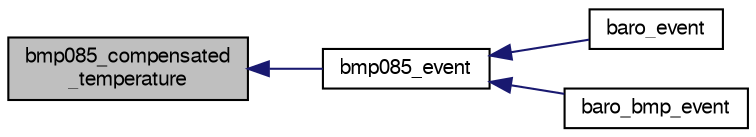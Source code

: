 digraph "bmp085_compensated_temperature"
{
  edge [fontname="FreeSans",fontsize="10",labelfontname="FreeSans",labelfontsize="10"];
  node [fontname="FreeSans",fontsize="10",shape=record];
  rankdir="LR";
  Node1 [label="bmp085_compensated\l_temperature",height=0.2,width=0.4,color="black", fillcolor="grey75", style="filled", fontcolor="black"];
  Node1 -> Node2 [dir="back",color="midnightblue",fontsize="10",style="solid",fontname="FreeSans"];
  Node2 [label="bmp085_event",height=0.2,width=0.4,color="black", fillcolor="white", style="filled",URL="$bmp085_8h.html#a378f5eb4f4ed5e17c6f13e3dc4629842"];
  Node2 -> Node3 [dir="back",color="midnightblue",fontsize="10",style="solid",fontname="FreeSans"];
  Node3 [label="baro_event",height=0.2,width=0.4,color="black", fillcolor="white", style="filled",URL="$lia_2baro__board_8c.html#a35cf6cc4a308999840a583900a3d35ff"];
  Node2 -> Node4 [dir="back",color="midnightblue",fontsize="10",style="solid",fontname="FreeSans"];
  Node4 [label="baro_bmp_event",height=0.2,width=0.4,color="black", fillcolor="white", style="filled",URL="$baro__bmp_8h.html#aa5e236975231b4db2818cdc4c997fea0"];
}
